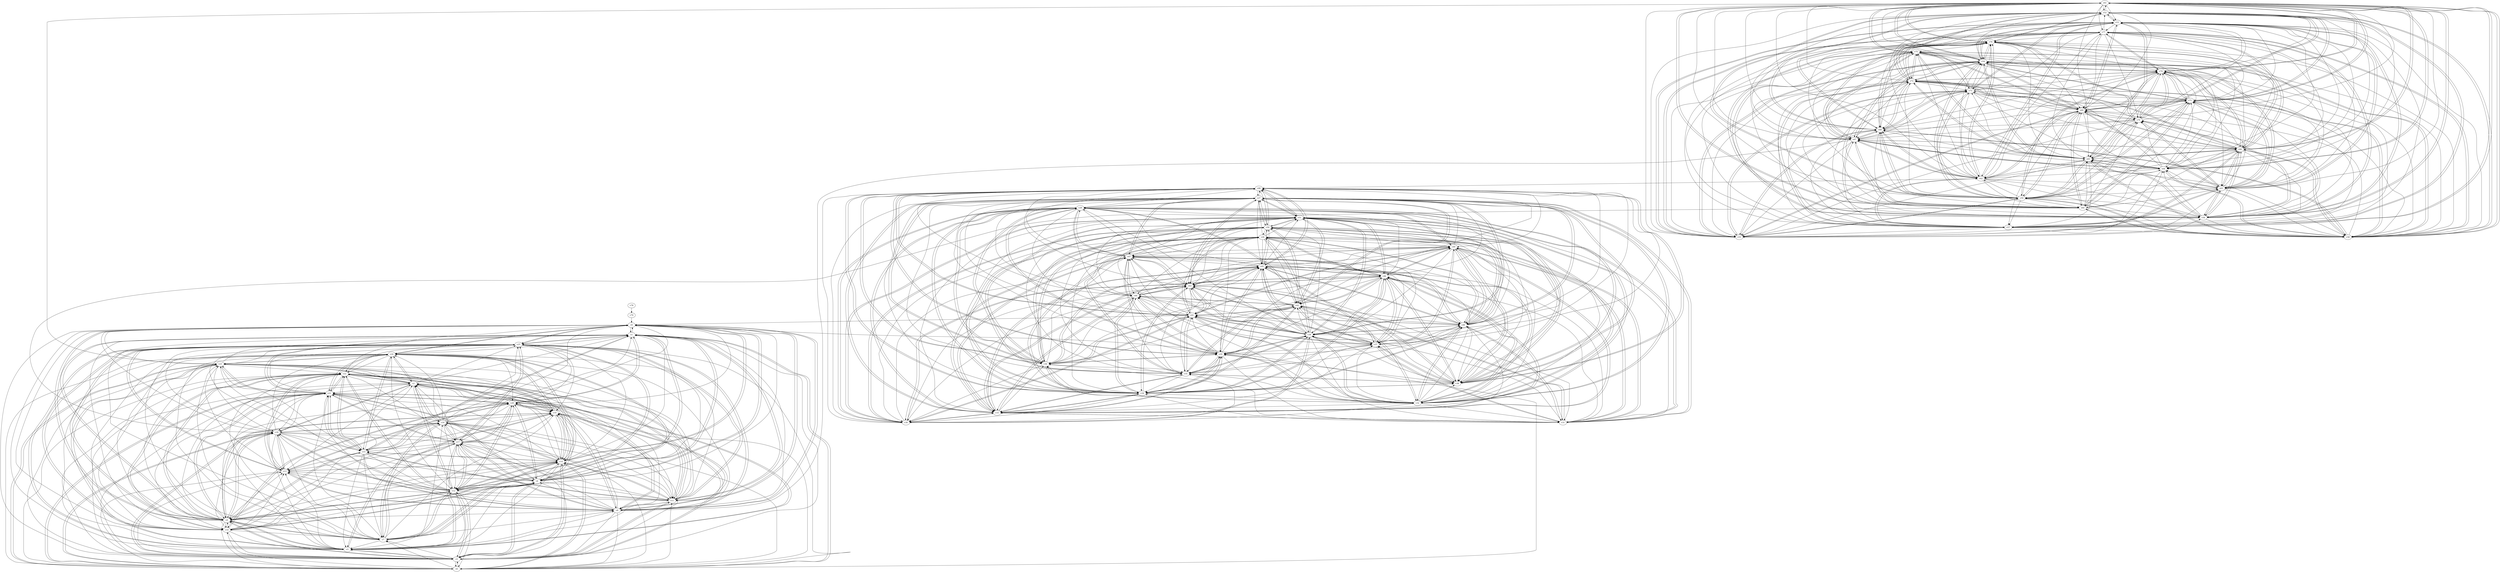 digraph buchi_test106 {
    v0 [name="v0", player=0, priority=1];
    v1 [name="v1", player=1, priority=1];
    v2 [name="v2", player=0, priority=1];
    v3 [name="v3", player=1, priority=0];
    v4 [name="v4", player=1, priority=1];
    v5 [name="v5", player=0, priority=0];
    v6 [name="v6", player=1, priority=0];
    v7 [name="v7", player=0, priority=1];
    v8 [name="v8", player=1, priority=1];
    v9 [name="v9", player=1, priority=1];
    v10 [name="v10", player=0, priority=0];
    v11 [name="v11", player=1, priority=0];
    v12 [name="v12", player=1, priority=1];
    v13 [name="v13", player=1, priority=0];
    v14 [name="v14", player=1, priority=0];
    v15 [name="v15", player=1, priority=1];
    v16 [name="v16", player=0, priority=1];
    v17 [name="v17", player=0, priority=1];
    v18 [name="v18", player=1, priority=0];
    v19 [name="v19", player=1, priority=0];
    v20 [name="v20", player=0, priority=1];
    v21 [name="v21", player=1, priority=1];
    v22 [name="v22", player=1, priority=0];
    v23 [name="v23", player=0, priority=1];
    v24 [name="v24", player=0, priority=0];
    v25 [name="v25", player=1, priority=1];
    v26 [name="v26", player=0, priority=0];
    v27 [name="v27", player=1, priority=0];
    v28 [name="v28", player=0, priority=0];
    v29 [name="v29", player=1, priority=0];
    v30 [name="v30", player=0, priority=1];
    v31 [name="v31", player=0, priority=0];
    v32 [name="v32", player=1, priority=1];
    v33 [name="v33", player=1, priority=0];
    v34 [name="v34", player=1, priority=0];
    v35 [name="v35", player=1, priority=0];
    v36 [name="v36", player=1, priority=1];
    v37 [name="v37", player=0, priority=0];
    v38 [name="v38", player=1, priority=0];
    v39 [name="v39", player=0, priority=1];
    v40 [name="v40", player=0, priority=1];
    v41 [name="v41", player=0, priority=1];
    v42 [name="v42", player=0, priority=1];
    v43 [name="v43", player=1, priority=1];
    v44 [name="v44", player=0, priority=0];
    v45 [name="v45", player=0, priority=1];
    v46 [name="v46", player=1, priority=1];
    v47 [name="v47", player=0, priority=0];
    v48 [name="v48", player=0, priority=0];
    v49 [name="v49", player=1, priority=0];
    v50 [name="v50", player=0, priority=1];
    v51 [name="v51", player=0, priority=1];
    v52 [name="v52", player=1, priority=1];
    v53 [name="v53", player=1, priority=0];
    v54 [name="v54", player=0, priority=0];
    v55 [name="v55", player=0, priority=1];
    v56 [name="v56", player=0, priority=1];
    v57 [name="v57", player=0, priority=1];
    v58 [name="v58", player=1, priority=1];
    v59 [name="v59", player=0, priority=0];
    v60 [name="v60", player=0, priority=0];
    v61 [name="v61", player=1, priority=0];
    v62 [name="v62", player=1, priority=1];
    v63 [name="v63", player=1, priority=0];
    v64 [name="v64", player=1, priority=0];
    v65 [name="v65", player=0, priority=1];
    v66 [name="v66", player=1, priority=0];
    v67 [name="v67", player=0, priority=0];
    v68 [name="v68", player=1, priority=0];
    v69 [name="v69", player=0, priority=1];
    v70 [name="v70", player=1, priority=1];
    v71 [name="v71", player=1, priority=1];
    v72 [name="v72", player=0, priority=1];
    v73 [name="v73", player=0, priority=0];
    v74 [name="v74", player=0, priority=0];
    v75 [name="v75", player=1, priority=1];
    v76 [name="v76", player=1, priority=1];
    v77 [name="v77", player=0, priority=1];
    v78 [name="v78", player=0, priority=1];
    v79 [name="v79", player=0, priority=0];
    v15 -> v21;
    v7 -> v17;
    v18 -> v17;
    v26 -> v30;
    v55 -> v66;
    v59 -> v55;
    v59 -> v64;
    v67 -> v68;
    v26 -> v39;
    v70 -> v55;
    v59 -> v73;
    v8 -> v0;
    v48 -> v36;
    v29 -> v32;
    v8 -> v9;
    v19 -> v9;
    v48 -> v45;
    v0 -> v5;
    v11 -> v5;
    v8 -> v18;
    v29 -> v41;
    v40 -> v41;
    v0 -> v14;
    v11 -> v14;
    v40 -> v50;
    v33 -> v29;
    v44 -> v29;
    v73 -> v74;
    v33 -> v47;
    v22 -> v10;
    v22 -> v19;
    v74 -> v57;
    v14 -> v15;
    v66 -> v53;
    v34 -> v30;
    v74 -> v66;
    v14 -> v24;
    v66 -> v62;
    v37 -> v35;
    v66 -> v71;
    v15 -> v7;
    v7 -> v3;
    v18 -> v3;
    v15 -> v16;
    v55 -> v52;
    v67 -> v54;
    v7 -> v12;
    v36 -> v48;
    v15 -> v25;
    v55 -> v61;
    v7 -> v21;
    v18 -> v21;
    v70 -> v59;
    v59 -> v68;
    v70 -> v68;
    v29 -> v27;
    v40 -> v27;
    v8 -> v4;
    v19 -> v4;
    v48 -> v40;
    v11 -> v0;
    v29 -> v36;
    v48 -> v49;
    v77 -> v76;
    v0 -> v9;
    v29 -> v45;
    v40 -> v45;
    v63 -> v56;
    v25 -> v11;
    v10 -> v22;
    v62 -> v60;
    v41 -> v37;
    v25 -> v20;
    v44 -> v33;
    v62 -> v69;
    v54 -> v65;
    v44 -> v42;
    v54 -> v74;
    v14 -> v1;
    v22 -> v14;
    v51 -> v50;
    v14 -> v10;
    v74 -> v61;
    v3 -> v19;
    v14 -> v19;
    v66 -> v57;
    v74 -> v70;
    v15 -> v2;
    v47 -> v34;
    v15 -> v11;
    v18 -> v7;
    v47 -> v43;
    v55 -> v56;
    v67 -> v58;
    v7 -> v16;
    v18 -> v16;
    v59 -> v54;
    v28 -> v48;
    v70 -> v63;
    v29 -> v31;
    v40 -> v31;
    v29 -> v40;
    v58 -> v76;
    v61 -> v72;
    v60 -> v18;
    v29 -> v49;
    v40 -> v49;
    v73 -> v55;
    v41 -> v32;
    v2 -> v13;
    v33 -> v28;
    v73 -> v64;
    v2 -> v22;
    v25 -> v24;
    v33 -> v37;
    v54 -> v69;
    v22 -> v9;
    v3 -> v5;
    v14 -> v5;
    v22 -> v18;
    v32 -> v41;
    v43 -> v41;
    v32 -> v50;
    v74 -> v56;
    v74 -> v65;
    v67 -> v8;
    v3 -> v23;
    v66 -> v61;
    v66 -> v70;
    v79 -> v0;
    v36 -> v29;
    v47 -> v29;
    v17 -> v25;
    v18 -> v2;
    v47 -> v38;
    v65 -> v74;
    v28 -> v34;
    v18 -> v11;
    v36 -> v47;
    v28 -> v43;
    v77 -> v57;
    v48 -> v30;
    v21 -> v13;
    v77 -> v66;
    v6 -> v24;
    v40 -> v26;
    v48 -> v39;
    v21 -> v22;
    v69 -> v62;
    v29 -> v35;
    v69 -> v71;
    v41 -> v0;
    v61 -> v67;
    v29 -> v44;
    v40 -> v44;
    v61 -> v76;
    v10 -> v3;
    v25 -> v1;
    v10 -> v12;
    v2 -> v8;
    v25 -> v10;
    v73 -> v59;
    v25 -> v19;
    v54 -> v55;
    v62 -> v68;
    v73 -> v68;
    v54 -> v64;
    v62 -> v77;
    v51 -> v40;
    v3 -> v0;
    v14 -> v0;
    v22 -> v13;
    v32 -> v36;
    v3 -> v9;
    v32 -> v45;
    v43 -> v45;
    v35 -> v41;
    v66 -> v56;
    v35 -> v50;
    v17 -> v20;
    v47 -> v33;
    v76 -> v69;
    v28 -> v29;
    v36 -> v42;
    v9 -> v25;
    v28 -> v38;
    v68 -> v74;
    v36 -> v51;
    v77 -> v52;
    v28 -> v47;
    v6 -> v10;
    v6 -> v19;
    v69 -> v57;
    v48 -> v34;
    v21 -> v17;
    v61 -> v53;
    v58 -> v66;
    v69 -> v66;
    v77 -> v70;
    v61 -> v62;
    v69 -> v75;
    v61 -> v71;
    v10 -> v7;
    v39 -> v43;
    v10 -> v16;
    v62 -> v54;
    v73 -> v54;
    v2 -> v12;
    v25 -> v14;
    v10 -> v25;
    v62 -> v63;
    v2 -> v21;
    v54 -> v59;
    v51 -> v35;
    v54 -> v68;
    v32 -> v31;
    v43 -> v31;
    v22 -> v8;
    v51 -> v44;
    v3 -> v4;
    v32 -> v40;
    v72 -> v76;
    v17 -> v6;
    v65 -> v55;
    v17 -> v15;
    v36 -> v28;
    v47 -> v28;
    v65 -> v64;
    v5 -> v22;
    v65 -> v73;
    v28 -> v33;
    v28 -> v42;
    v6 -> v5;
    v77 -> v56;
    v6 -> v14;
    v58 -> v52;
    v77 -> v65;
    v50 -> v48;
    v6 -> v23;
    v42 -> v44;
    v58 -> v61;
    v61 -> v57;
    v77 -> v74;
    v69 -> v70;
    v61 -> v66;
    v39 -> v29;
    v61 -> v75;
    v25 -> v0;
    v31 -> v34;
    v39 -> v47;
    v25 -> v9;
    v62 -> v58;
    v2 -> v16;
    v51 -> v30;
    v54 -> v63;
    v32 -> v26;
    v43 -> v26;
    v51 -> v39;
    v13 -> v22;
    v24 -> v22;
    v32 -> v35;
    v16 -> v18;
    v43 -> v35;
    v51 -> v48;
    v64 -> v67;
    v32 -> v44;
    v43 -> v44;
    v35 -> v40;
    v56 -> v72;
    v65 -> v59;
    v9 -> v6;
    v17 -> v19;
    v57 -> v55;
    v36 -> v32;
    v9 -> v15;
    v38 -> v51;
    v68 -> v55;
    v76 -> v68;
    v68 -> v73;
    v6 -> v0;
    v50 -> v34;
    v50 -> v43;
    v6 -> v18;
    v21 -> v16;
    v27 -> v50;
    v58 -> v65;
    v30 -> v46;
    v61 -> v52;
    v39 -> v42;
    v12 -> v25;
    v23 -> v25;
    v60 -> v74;
    v39 -> v51;
    v73 -> v53;
    v75 -> v72;
    v2 -> v11;
    v13 -> v8;
    v24 -> v8;
    v72 -> v57;
    v1 -> v15;
    v32 -> v30;
    v72 -> v66;
    v35 -> v26;
    v53 -> v62;
    v32 -> v39;
    v43 -> v39;
    v64 -> v62;
    v53 -> v71;
    v64 -> v71;
    v72 -> v75;
    v56 -> v67;
    v56 -> v76;
    v5 -> v3;
    v17 -> v5;
    v46 -> v41;
    v9 -> v1;
    v65 -> v54;
    v5 -> v12;
    v76 -> v54;
    v47 -> v27;
    v9 -> v10;
    v38 -> v46;
    v49 -> v46;
    v68 -> v59;
    v65 -> v72;
    v9 -> v19;
    v76 -> v72;
    v57 -> v68;
    v77 -> v55;
    v27 -> v36;
    v50 -> v38;
    v42 -> v34;
    v27 -> v45;
    v50 -> v47;
    v69 -> v60;
    v30 -> v41;
    v42 -> v43;
    v61 -> v56;
    v30 -> v50;
    v39 -> v28;
    v39 -> v37;
    v12 -> v20;
    v75 -> v58;
    v31 -> v33;
    v60 -> v69;
    v39 -> v46;
    v75 -> v67;
    v31 -> v42;
    v4 -> v25;
    v52 -> v74;
    v24 -> v3;
    v31 -> v51;
    v72 -> v52;
    v24 -> v12;
    v24 -> v21;
    v64 -> v57;
    v43 -> v34;
    v16 -> v17;
    v56 -> v53;
    v64 -> v66;
    v46 -> v27;
    v56 -> v71;
    v46 -> v36;
    v49 -> v32;
    v5 -> v7;
    v17 -> v9;
    v46 -> v45;
    v9 -> v5;
    v49 -> v41;
    v5 -> v16;
    v65 -> v58;
    v65 -> v67;
    v9 -> v14;
    v38 -> v50;
    v57 -> v63;
    v76 -> v67;
    v57 -> v72;
    v68 -> v72;
    v27 -> v31;
    v42 -> v29;
    v27 -> v40;
    v50 -> v42;
    v71 -> v74;
    v20 -> v1;
    v50 -> v51;
    v63 -> v70;
    v20 -> v10;
    v12 -> v6;
    v23 -> v6;
    v20 -> v19;
    v39 -> v32;
    v23 -> v15;
    v31 -> v28;
    v4 -> v11;
    v39 -> v41;
    v23 -> v24;
    v31 -> v37;
    v4 -> v20;
    v60 -> v73;
    v52 -> v69;
    v1 -> v5;
    v34 -> v39;
    v45 -> v39;
    v53 -> v52;
    v64 -> v52;
    v72 -> v65;
    v16 -> v12;
    v34 -> v48;
    v45 -> v48;
    v37 -> v44;
    v64 -> v61;
    v56 -> v57;
    v72 -> v74;
    v64 -> v70;
    v56 -> v66;
    v46 -> v31;
    v38 -> v27;
    v49 -> v27;
    v17 -> v4;
    v46 -> v40;
    v56 -> v75;
    v9 -> v0;
    v26 -> v34;
    v5 -> v11;
    v46 -> v49;
    v65 -> v53;
    v57 -> v58;
    v68 -> v58;
    v8 -> v13;
    v8 -> v22;
    v19 -> v22;
    v27 -> v35;
    v50 -> v37;
    v71 -> v60;
    v71 -> v69;
    v63 -> v65;
    v63 -> v74;
    v12 -> v1;
    v23 -> v1;
    v20 -> v14;
    v30 -> v49;
    v39 -> v27;
    v23 -> v19;
    v77 -> v67;
    v60 -> v68;
    v33 -> v51;
    v75 -> v66;
    v4 -> v24;
    v1 -> v0;
    v24 -> v2;
    v1 -> v9;
    v16 -> v7;
    v34 -> v43;
    v45 -> v43;
    v37 -> v39;
    v53 -> v56;
    v53 -> v65;
    v37 -> v48;
    v64 -> v65;
    v56 -> v61;
    v46 -> v26;
    v56 -> v70;
    v26 -> v29;
    v49 -> v31;
    v5 -> v6;
    v18 -> v25;
    v26 -> v38;
    v49 -> v40;
    v67 -> v76;
    v68 -> v53;
    v38 -> v49;
    v19 -> v8;
    v61 -> v23;
    v0 -> v4;
    v8 -> v17;
    v27 -> v30;
    v11 -> v13;
    v50 -> v32;
    v42 -> v28;
    v27 -> v39;
    v0 -> v22;
    v30 -> v35;
    v63 -> v69;
    v20 -> v9;
    v12 -> v5;
    v23 -> v5;
    v60 -> v54;
    v4 -> v1;
    v12 -> v14;
    v60 -> v63;
    v4 -> v10;
    v33 -> v46;
    v12 -> v23;
    v52 -> v59;
    v60 -> v72;
    v4 -> v19;
    v75 -> v61;
    v52 -> v68;
    v75 -> v70;
    v34 -> v29;
    v45 -> v29;
    v1 -> v4;
    v72 -> v55;
    v16 -> v2;
    v34 -> v38;
    v34 -> v47;
    v64 -> v60;
    v37 -> v43;
    v67 -> v53;
    v56 -> v65;
    v46 -> v30;
    v15 -> v24;
    v67 -> v62;
    v46 -> v39;
    v59 -> v58;
    v26 -> v33;
    v38 -> v35;
    v55 -> v69;
    v70 -> v67;
    v26 -> v42;
    v70 -> v76;
    v19 -> v3;
    v26 -> v51;
    v0 -> v8;
    v11 -> v8;
    v71 -> v59;
    v0 -> v17;
    v11 -> v17;
    v63 -> v55;
    v63 -> v64;
    v41 -> v27;
    v71 -> v77;
    v20 -> v4;
    v63 -> v73;
    v23 -> v0;
    v41 -> v36;
    v20 -> v13;
    v12 -> v9;
    v23 -> v9;
    v41 -> v45;
    v4 -> v5;
    v60 -> v58;
    v23 -> v18;
    v75 -> v56;
    v60 -> v67;
    v4 -> v14;
    v52 -> v72;
    v34 -> v33;
    v45 -> v33;
    v74 -> v69;
    v37 -> v29;
    v66 -> v65;
    v34 -> v42;
    v45 -> v42;
    v37 -> v38;
    v15 -> v1;
    v34 -> v51;
    v45 -> v51;
    v66 -> v74;
    v37 -> v47;
    v15 -> v10;
    v76 -> v66;
    v18 -> v6;
    v67 -> v57;
    v18 -> v15;
    v70 -> v53;
    v55 -> v64;
    v67 -> v66;
    v7 -> v24;
    v18 -> v24;
    v26 -> v37;
    v55 -> v73;
    v59 -> v62;
    v59 -> v71;
    v67 -> v75;
    v26 -> v46;
    v70 -> v71;
    v8 -> v7;
    v48 -> v43;
    v11 -> v3;
    v29 -> v39;
    v8 -> v16;
    v19 -> v16;
    v40 -> v39;
    v0 -> v12;
    v29 -> v48;
    v71 -> v54;
    v71 -> v63;
    v11 -> v21;
    v63 -> v59;
    v33 -> v27;
    v44 -> v27;
    v12 -> v4;
    v41 -> v40;
    v60 -> v53;
    v4 -> v0;
    v33 -> v36;
    v41 -> v49;
    v44 -> v36;
    v4 -> v9;
    v33 -> v45;
    v44 -> v45;
    v52 -> v58;
    v22 -> v17;
    v3 -> v13;
    v14 -> v13;
    v34 -> v28;
    v45 -> v28;
    v14 -> v22;
    v34 -> v37;
    v45 -> v37;
    v66 -> v69;
    v37 -> v42;
    v15 -> v14;
    v55 -> v59;
    v76 -> v56;
    v7 -> v19;
    v59 -> v57;
    v55 -> v68;
    v28 -> v51;
    v48 -> v29;
    v55 -> v77;
    v59 -> v75;
    v8 -> v2;
    v19 -> v2;
    v48 -> v38;
    v29 -> v34;
    v40 -> v34;
    v19 -> v11;
    v48 -> v47;
    v71 -> v58;
    v11 -> v16;
    v63 -> v54;
    v41 -> v26;
    v10 -> v20;
    v41 -> v35;
    v33 -> v31;
    v62 -> v67;
    v2 -> v25;
    v62 -> v76;
    v73 -> v76;
    v54 -> v72;
    v33 -> v49;
    v22 -> v12;
    v44 -> v49;
    v3 -> v8;
    v22 -> v21;
    v74 -> v59;
    v3 -> v17;
    v14 -> v17;
    v45 -> v32;
    v66 -> v55;
    v66 -> v64;
    v74 -> v77;
    v15 -> v9;
    v18 -> v5;
    v36 -> v41;
    v55 -> v54;
    v7 -> v14;
    v36 -> v50;
    v59 -> v52;
    v70 -> v52;
    v7 -> v23;
    v70 -> v61;
    v77 -> v69;
    v48 -> v42;
    v21 -> v25;
    v11 -> v2;
    v40 -> v38;
    v48 -> v51;
    v58 -> v74;
    v69 -> v74;
    v29 -> v47;
    v40 -> v47;
    v62 -> v53;
    v41 -> v30;
    v25 -> v13;
    v10 -> v24;
    v33 -> v26;
    v41 -> v39;
    v2 -> v20;
    v54 -> v58;
    v33 -> v35;
    v73 -> v62;
    v73 -> v71;
    v54 -> v67;
    v33 -> v44;
    v22 -> v7;
    v51 -> v43;
    v54 -> v76;
    v14 -> v3;
    v74 -> v54;
    v14 -> v12;
    v22 -> v25;
    v3 -> v21;
    v66 -> v59;
    v74 -> v72;
    v36 -> v27;
    v66 -> v77;
    v18 -> v0;
    v7 -> v9;
    v18 -> v9;
    v36 -> v45;
    v28 -> v41;
    v47 -> v45;
    v70 -> v56;
    v77 -> v64;
    v21 -> v11;
    v6 -> v22;
    v58 -> v60;
    v77 -> v73;
    v21 -> v20;
    v29 -> v33;
    v40 -> v33;
    v58 -> v69;
    v61 -> v65;
    v29 -> v42;
    v40 -> v42;
    v61 -> v74;
    v10 -> v1;
    v40 -> v51;
    v62 -> v48;
    v25 -> v8;
    v62 -> v57;
    v73 -> v57;
    v25 -> v17;
    v54 -> v53;
    v33 -> v30;
    v44 -> v30;
    v73 -> v66;
    v2 -> v24;
    v62 -> v75;
    v22 -> v2;
    v51 -> v38;
    v54 -> v71;
    v22 -> v11;
    v51 -> v47;
    v14 -> v7;
    v35 -> v39;
    v3 -> v16;
    v14 -> v16;
    v66 -> v54;
    v3 -> v25;
    v66 -> v63;
    v28 -> v27;
    v7 -> v4;
    v18 -> v4;
    v47 -> v40;
    v28 -> v36;
    v55 -> v53;
    v21 -> v6;
    v69 -> v55;
    v77 -> v68;
    v21 -> v15;
    v29 -> v28;
    v40 -> v28;
    v58 -> v64;
    v21 -> v24;
    v61 -> v60;
    v40 -> v37;
    v69 -> v64;
    v69 -> v73;
    v10 -> v5;
    v2 -> v1;
    v25 -> v3;
    v39 -> v50;
    v25 -> v12;
    v10 -> v23;
    v73 -> v61;
    v2 -> v19;
    v54 -> v57;
    v73 -> v70;
    v32 -> v29;
    v51 -> v42;
    v13 -> v25;
    v54 -> v75;
    v14 -> v2;
    v32 -> v38;
    v43 -> v38;
    v35 -> v34;
    v74 -> v53;
    v14 -> v11;
    v32 -> v47;
    v43 -> v47;
    v66 -> v58;
    v17 -> v13;
    v36 -> v26;
    v47 -> v26;
    v76 -> v62;
    v36 -> v35;
    v9 -> v18;
    v65 -> v71;
    v28 -> v31;
    v68 -> v67;
    v47 -> v44;
    v68 -> v76;
    v77 -> v54;
    v21 -> v1;
    v28 -> v49;
    v48 -> v27;
    v21 -> v10;
    v6 -> v21;
    v58 -> v59;
    v69 -> v59;
    v40 -> v32;
    v42 -> v51;
    v58 -> v68;
    v61 -> v64;
    v58 -> v77;
    v10 -> v9;
    v39 -> v45;
    v2 -> v5;
    v25 -> v7;
    v10 -> v18;
    v62 -> v56;
    v73 -> v56;
    v54 -> v52;
    v62 -> v65;
    v2 -> v23;
    v54 -> v61;
    v51 -> v37;
    v13 -> v20;
    v24 -> v20;
    v32 -> v33;
    v43 -> v33;
    v51 -> v46;
    v35 -> v29;
    v72 -> v69;
    v14 -> v6;
    v16 -> v25;
    v32 -> v42;
    v35 -> v38;
    v64 -> v74;
    v32 -> v51;
    v35 -> v47;
    v17 -> v8;
    v65 -> v57;
    v9 -> v4;
    v76 -> v57;
    v57 -> v53;
    v36 -> v30;
    v9 -> v13;
    v65 -> v66;
    v57 -> v62;
    v68 -> v62;
    v47 -> v39;
    v9 -> v22;
    v65 -> v75;
    v28 -> v35;
    v68 -> v71;
    v76 -> v75;
    v28 -> v44;
    v6 -> v7;
    v77 -> v58;
    v21 -> v5;
    v50 -> v41;
    v58 -> v54;
    v42 -> v37;
    v69 -> v54;
    v21 -> v14;
    v27 -> v48;
    v6 -> v25;
    v42 -> v46;
    v69 -> v63;
    v21 -> v23;
    v61 -> v59;
    v58 -> v72;
    v69 -> v72;
    v39 -> v31;
    v31 -> v27;
    v61 -> v77;
    v10 -> v4;
    v39 -> v40;
    v31 -> v36;
    v10 -> v13;
    v31 -> v45;
    v13 -> v6;
    v2 -> v18;
    v51 -> v32;
    v24 -> v15;
    v32 -> v37;
    v43 -> v37;
    v72 -> v73;
    v35 -> v33;
    v53 -> v69;
    v32 -> v46;
    v43 -> v46;
    v35 -> v42;
    v17 -> v3;
    v76 -> v52;
    v17 -> v12;
    v76 -> v61;
    v5 -> v19;
    v17 -> v21;
    v65 -> v70;
    v76 -> v70;
    v28 -> v30;
    v50 -> v27;
    v57 -> v75;
    v50 -> v36;
    v6 -> v11;
    v42 -> v32;
    v21 -> v9;
    v27 -> v43;
    v50 -> v45;
    v30 -> v39;
    v42 -> v41;
    v61 -> v54;
    v42 -> v50;
    v61 -> v63;
    v39 -> v26;
    v39 -> v35;
    v12 -> v18;
    v75 -> v65;
    v31 -> v40;
    v75 -> v74;
    v24 -> v1;
    v31 -> v49;
    v51 -> v27;
    v1 -> v8;
    v72 -> v59;
    v16 -> v6;
    v51 -> v36;
    v13 -> v19;
    v24 -> v19;
    v53 -> v55;
    v16 -> v15;
    v72 -> v68;
    v35 -> v28;
    v72 -> v77;
    v16 -> v24;
    v53 -> v73;
    v56 -> v69;
    v46 -> v34;
    v17 -> v7;
    v46 -> v43;
    v65 -> v56;
    v9 -> v3;
    v38 -> v39;
    v5 -> v14;
    v17 -> v16;
    v49 -> v39;
    v9 -> v12;
    v38 -> v48;
    v57 -> v52;
    v57 -> v61;
    v68 -> v52;
    v9 -> v21;
    v68 -> v61;
    v76 -> v65;
    v76 -> v74;
    v8 -> v25;
    v42 -> v27;
    v21 -> v4;
    v27 -> v38;
    v50 -> v40;
    v58 -> v53;
    v69 -> v53;
    v27 -> v47;
    v50 -> v49;
    v71 -> v72;
    v30 -> v43;
    v42 -> v45;
    v61 -> v58;
    v63 -> v77;
    v20 -> v17;
    v39 -> v30;
    v12 -> v13;
    v31 -> v26;
    v12 -> v22;
    v23 -> v22;
    v60 -> v71;
    v75 -> v60;
    v52 -> v67;
    v75 -> v69;
    v31 -> v44;
    v52 -> v76;
    v72 -> v54;
    v16 -> v1;
    v1 -> v12;
    v13 -> v14;
    v24 -> v14;
    v32 -> v27;
    v34 -> v46;
    v1 -> v21;
    v13 -> v23;
    v24 -> v23;
    v43 -> v27;
    v45 -> v46;
    v53 -> v68;
    v64 -> v68;
    v56 -> v64;
    v46 -> v29;
    v53 -> v77;
    v17 -> v2;
    v46 -> v38;
    v38 -> v34;
    v5 -> v9;
    v46 -> v47;
    v9 -> v7;
    v26 -> v41;
    v5 -> v18;
    v38 -> v43;
    v49 -> v43;
    v26 -> v50;
    v68 -> v56;
    v78 -> v79;
    v50 -> v26;
    v6 -> v1;
    v8 -> v20;
    v19 -> v20;
    v27 -> v33;
    v42 -> v31;
    v71 -> v67;
    v27 -> v42;
    v0 -> v25;
    v11 -> v25;
    v71 -> v76;
    v20 -> v3;
    v27 -> v51;
    v20 -> v12;
    v23 -> v8;
    v20 -> v21;
    v39 -> v34;
    v12 -> v17;
    v52 -> v53;
    v75 -> v55;
    v52 -> v62;
    v75 -> v64;
    v52 -> v71;
    v24 -> v0;
    v75 -> v73;
    v34 -> v32;
    v1 -> v7;
    v24 -> v9;
    v72 -> v58;
    v13 -> v18;
    v53 -> v54;
    v72 -> v67;
    v16 -> v14;
    v34 -> v50;
    v1 -> v25;
    v37 -> v46;
    v45 -> v50;
    v16 -> v23;
    v53 -> v63;
    v56 -> v59;
    v64 -> v72;
    v46 -> v33;
    v26 -> v27;
    v38 -> v29;
    v5 -> v4;
    v46 -> v42;
    v56 -> v77;
    v9 -> v2;
    v26 -> v36;
    v5 -> v13;
    v46 -> v51;
    v49 -> v38;
    v26 -> v45;
    v49 -> v47;
    v8 -> v6;
    v27 -> v28;
    v0 -> v11;
    v50 -> v30;
    v19 -> v24;
    v0 -> v20;
    v63 -> v58;
    v30 -> v33;
    v42 -> v35;
    v63 -> v76;
    v12 -> v3;
    v23 -> v3;
    v20 -> v16;
    v30 -> v51;
    v41 -> v48;
    v60 -> v61;
    v12 -> v21;
    v23 -> v21;
    v52 -> v57;
    v4 -> v17;
    v60 -> v70;
    v52 -> v66;
    v34 -> v27;
    v13 -> v4;
    v24 -> v4;
    v72 -> v53;
    v16 -> v0;
    v34 -> v36;
    v1 -> v11;
    v45 -> v36;
    v1 -> v20;
    v37 -> v41;
    v64 -> v58;
    v56 -> v63;
    v46 -> v28;
    v15 -> v22;
    v67 -> v60;
    v46 -> v37;
    v26 -> v31;
    v49 -> v33;
    v59 -> v65;
    v70 -> v65;
    v26 -> v40;
    v38 -> v42;
    v59 -> v74;
    v70 -> v74;
    v26 -> v49;
    v8 -> v19;
    v71 -> v57;
    v27 -> v32;
    v11 -> v15;
    v63 -> v53;
    v30 -> v28;
    v0 -> v24;
    v11 -> v24;
    v63 -> v71;
    v20 -> v11;
    v12 -> v7;
    v41 -> v43;
    v60 -> v56;
    v75 -> v54;
    v60 -> v65;
    v4 -> v12;
    v44 -> v48;
    v52 -> v61;
    v75 -> v63;
    v4 -> v21;
    v52 -> v70;
    v1 -> v6;
    v34 -> v40;
    v45 -> v40;
    v64 -> v53;
    v66 -> v72;
    v45 -> v49;
    v37 -> v45;
    v15 -> v8;
    v56 -> v58;
    v67 -> v55;
    v46 -> v32;
    v18 -> v13;
    v38 -> v28;
    v49 -> v28;
    v67 -> v64;
    v59 -> v60;
    v26 -> v35;
    v38 -> v37;
    v49 -> v37;
    v59 -> v69;
    v67 -> v73;
    v26 -> v44;
    v8 -> v5;
    v19 -> v5;
    v48 -> v41;
    v0 -> v1;
    v11 -> v1;
    v19 -> v14;
    v48 -> v50;
    v71 -> v52;
    v0 -> v10;
    v19 -> v23;
    v71 -> v61;
    v63 -> v57;
    v63 -> v66;
    v12 -> v2;
    v23 -> v2;
    v33 -> v34;
    v44 -> v34;
    v12 -> v11;
    v23 -> v11;
    v41 -> v47;
    v4 -> v7;
    v33 -> v43;
    v44 -> v43;
    v22 -> v15;
    v74 -> v62;
    v3 -> v20;
    v45 -> v35;
    v74 -> v71;
    v37 -> v31;
    v66 -> v67;
    v34 -> v44;
    v66 -> v76;
    v15 -> v3;
    v37 -> v49;
    v15 -> v12;
    v18 -> v8;
}
